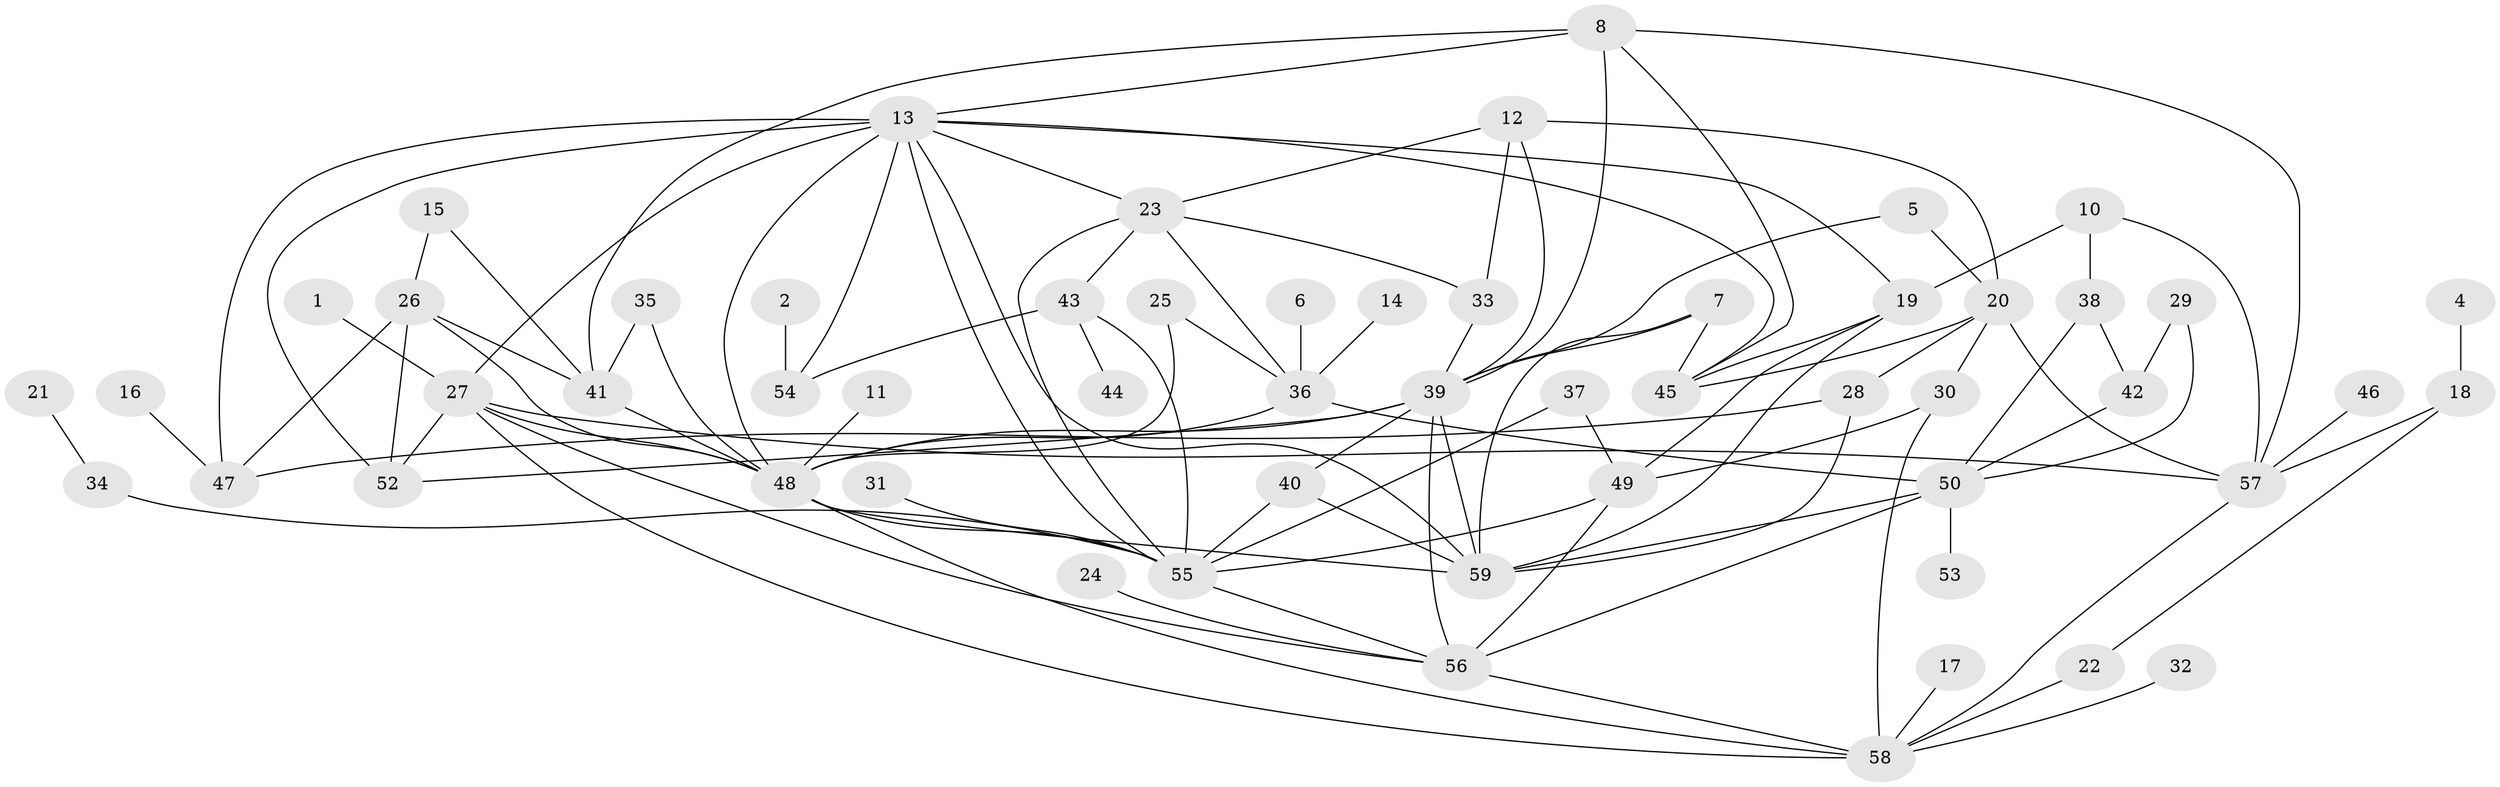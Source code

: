 // original degree distribution, {1: 0.22033898305084745, 6: 0.059322033898305086, 3: 0.211864406779661, 4: 0.1694915254237288, 0: 0.01694915254237288, 7: 0.025423728813559324, 2: 0.211864406779661, 5: 0.07627118644067797, 9: 0.00847457627118644}
// Generated by graph-tools (version 1.1) at 2025/49/03/09/25 03:49:12]
// undirected, 56 vertices, 106 edges
graph export_dot {
graph [start="1"]
  node [color=gray90,style=filled];
  1;
  2;
  4;
  5;
  6;
  7;
  8;
  10;
  11;
  12;
  13;
  14;
  15;
  16;
  17;
  18;
  19;
  20;
  21;
  22;
  23;
  24;
  25;
  26;
  27;
  28;
  29;
  30;
  31;
  32;
  33;
  34;
  35;
  36;
  37;
  38;
  39;
  40;
  41;
  42;
  43;
  44;
  45;
  46;
  47;
  48;
  49;
  50;
  52;
  53;
  54;
  55;
  56;
  57;
  58;
  59;
  1 -- 27 [weight=1.0];
  2 -- 54 [weight=1.0];
  4 -- 18 [weight=1.0];
  5 -- 20 [weight=1.0];
  5 -- 39 [weight=1.0];
  6 -- 36 [weight=1.0];
  7 -- 39 [weight=2.0];
  7 -- 45 [weight=1.0];
  7 -- 59 [weight=1.0];
  8 -- 13 [weight=1.0];
  8 -- 39 [weight=1.0];
  8 -- 41 [weight=1.0];
  8 -- 45 [weight=1.0];
  8 -- 57 [weight=1.0];
  10 -- 19 [weight=1.0];
  10 -- 38 [weight=1.0];
  10 -- 57 [weight=1.0];
  11 -- 48 [weight=1.0];
  12 -- 20 [weight=1.0];
  12 -- 23 [weight=1.0];
  12 -- 33 [weight=1.0];
  12 -- 39 [weight=1.0];
  13 -- 19 [weight=1.0];
  13 -- 23 [weight=1.0];
  13 -- 27 [weight=1.0];
  13 -- 45 [weight=1.0];
  13 -- 47 [weight=1.0];
  13 -- 48 [weight=1.0];
  13 -- 52 [weight=1.0];
  13 -- 54 [weight=1.0];
  13 -- 55 [weight=1.0];
  13 -- 59 [weight=1.0];
  14 -- 36 [weight=1.0];
  15 -- 26 [weight=1.0];
  15 -- 41 [weight=1.0];
  16 -- 47 [weight=1.0];
  17 -- 58 [weight=1.0];
  18 -- 22 [weight=1.0];
  18 -- 57 [weight=1.0];
  19 -- 45 [weight=1.0];
  19 -- 49 [weight=1.0];
  19 -- 59 [weight=1.0];
  20 -- 28 [weight=1.0];
  20 -- 30 [weight=1.0];
  20 -- 45 [weight=1.0];
  20 -- 57 [weight=1.0];
  21 -- 34 [weight=1.0];
  22 -- 58 [weight=1.0];
  23 -- 33 [weight=1.0];
  23 -- 36 [weight=1.0];
  23 -- 43 [weight=1.0];
  23 -- 55 [weight=1.0];
  24 -- 56 [weight=1.0];
  25 -- 36 [weight=1.0];
  25 -- 48 [weight=1.0];
  26 -- 41 [weight=1.0];
  26 -- 47 [weight=1.0];
  26 -- 48 [weight=1.0];
  26 -- 52 [weight=1.0];
  27 -- 48 [weight=1.0];
  27 -- 52 [weight=1.0];
  27 -- 56 [weight=1.0];
  27 -- 57 [weight=1.0];
  27 -- 58 [weight=1.0];
  28 -- 47 [weight=1.0];
  28 -- 59 [weight=1.0];
  29 -- 42 [weight=1.0];
  29 -- 50 [weight=1.0];
  30 -- 49 [weight=1.0];
  30 -- 58 [weight=1.0];
  31 -- 55 [weight=1.0];
  32 -- 58 [weight=1.0];
  33 -- 39 [weight=1.0];
  34 -- 55 [weight=1.0];
  35 -- 41 [weight=1.0];
  35 -- 48 [weight=1.0];
  36 -- 48 [weight=1.0];
  36 -- 50 [weight=1.0];
  37 -- 49 [weight=2.0];
  37 -- 55 [weight=1.0];
  38 -- 42 [weight=1.0];
  38 -- 50 [weight=1.0];
  39 -- 40 [weight=2.0];
  39 -- 48 [weight=1.0];
  39 -- 52 [weight=1.0];
  39 -- 56 [weight=1.0];
  39 -- 59 [weight=1.0];
  40 -- 55 [weight=1.0];
  40 -- 59 [weight=1.0];
  41 -- 48 [weight=1.0];
  42 -- 50 [weight=1.0];
  43 -- 44 [weight=1.0];
  43 -- 54 [weight=1.0];
  43 -- 55 [weight=1.0];
  46 -- 57 [weight=1.0];
  48 -- 55 [weight=1.0];
  48 -- 58 [weight=1.0];
  48 -- 59 [weight=1.0];
  49 -- 55 [weight=1.0];
  49 -- 56 [weight=1.0];
  50 -- 53 [weight=1.0];
  50 -- 56 [weight=1.0];
  50 -- 59 [weight=1.0];
  55 -- 56 [weight=1.0];
  56 -- 58 [weight=2.0];
  57 -- 58 [weight=1.0];
}
